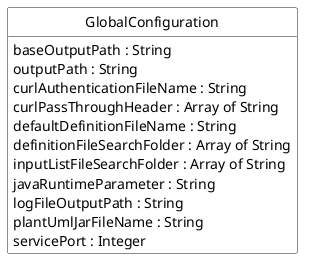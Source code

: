 @startuml
hide circle
hide methods
hide stereotype
show <<Enumeration>> stereotype
skinparam class {
   BackgroundColor<<Enumeration>> #E6F5F7
   BackgroundColor<<Ref>> #FFFFE0
   BackgroundColor<<Pivot>> #FFFFFFF
   BackgroundColor #FCF2E3
}

class GlobalConfiguration <<Pivot>>{
	baseOutputPath : String
	outputPath : String
   curlAuthenticationFileName : String
   curlPassThroughHeader : Array of String
   defaultDefinitionFileName : String
   definitionFileSearchFolder : Array of String
   inputListFileSearchFolder : Array of String
   javaRuntimeParameter : String
   logFileOutputPath : String
   plantUmlJarFileName : String
   servicePort : Integer
}


@enduml
